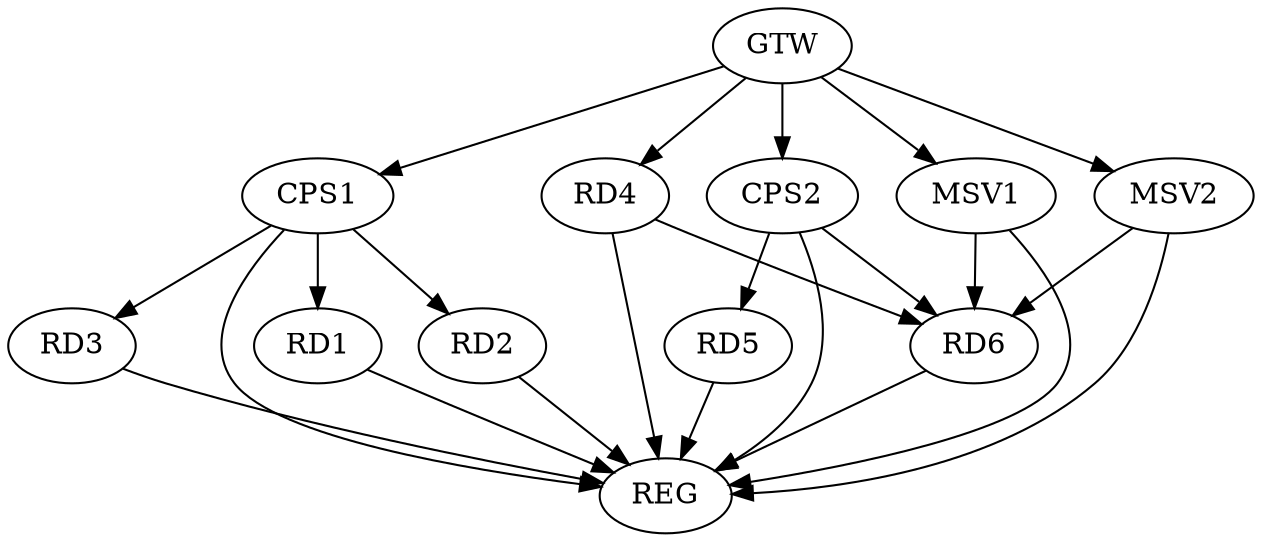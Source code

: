 strict digraph G {
  RD1 [ label="RD1" ];
  RD2 [ label="RD2" ];
  RD3 [ label="RD3" ];
  RD4 [ label="RD4" ];
  RD5 [ label="RD5" ];
  RD6 [ label="RD6" ];
  CPS1 [ label="CPS1" ];
  CPS2 [ label="CPS2" ];
  GTW [ label="GTW" ];
  REG [ label="REG" ];
  MSV1 [ label="MSV1" ];
  MSV2 [ label="MSV2" ];
  RD4 -> RD6;
  CPS1 -> RD1;
  CPS1 -> RD2;
  CPS1 -> RD3;
  CPS2 -> RD5;
  CPS2 -> RD6;
  GTW -> RD4;
  GTW -> CPS1;
  GTW -> CPS2;
  RD1 -> REG;
  RD2 -> REG;
  RD3 -> REG;
  RD4 -> REG;
  RD5 -> REG;
  RD6 -> REG;
  CPS1 -> REG;
  CPS2 -> REG;
  MSV1 -> RD6;
  GTW -> MSV1;
  MSV1 -> REG;
  MSV2 -> RD6;
  GTW -> MSV2;
  MSV2 -> REG;
}
